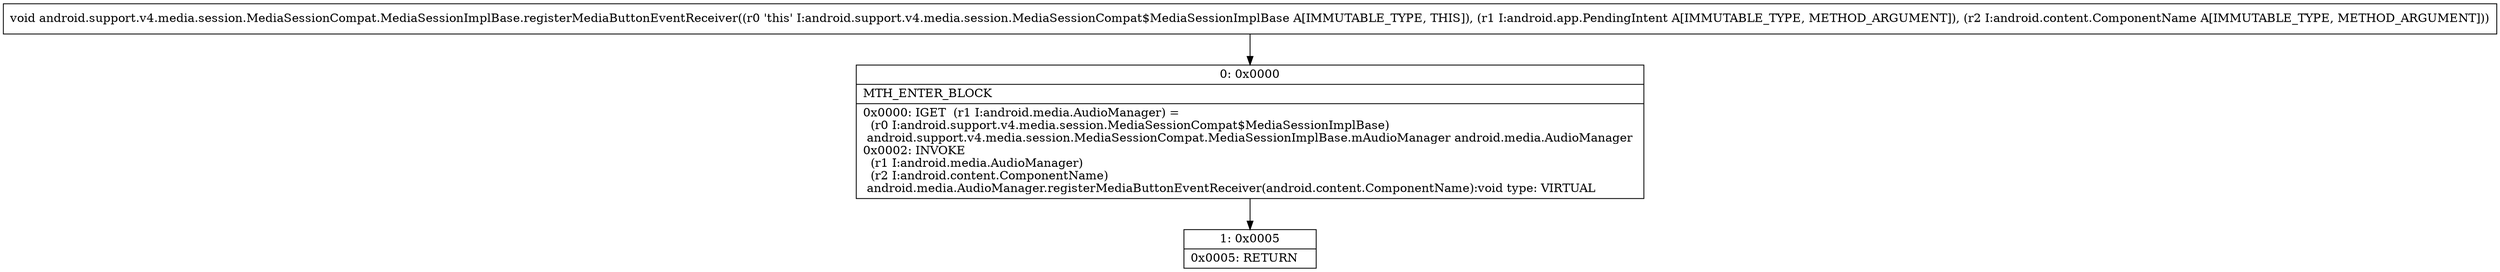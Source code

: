 digraph "CFG forandroid.support.v4.media.session.MediaSessionCompat.MediaSessionImplBase.registerMediaButtonEventReceiver(Landroid\/app\/PendingIntent;Landroid\/content\/ComponentName;)V" {
Node_0 [shape=record,label="{0\:\ 0x0000|MTH_ENTER_BLOCK\l|0x0000: IGET  (r1 I:android.media.AudioManager) = \l  (r0 I:android.support.v4.media.session.MediaSessionCompat$MediaSessionImplBase)\l android.support.v4.media.session.MediaSessionCompat.MediaSessionImplBase.mAudioManager android.media.AudioManager \l0x0002: INVOKE  \l  (r1 I:android.media.AudioManager)\l  (r2 I:android.content.ComponentName)\l android.media.AudioManager.registerMediaButtonEventReceiver(android.content.ComponentName):void type: VIRTUAL \l}"];
Node_1 [shape=record,label="{1\:\ 0x0005|0x0005: RETURN   \l}"];
MethodNode[shape=record,label="{void android.support.v4.media.session.MediaSessionCompat.MediaSessionImplBase.registerMediaButtonEventReceiver((r0 'this' I:android.support.v4.media.session.MediaSessionCompat$MediaSessionImplBase A[IMMUTABLE_TYPE, THIS]), (r1 I:android.app.PendingIntent A[IMMUTABLE_TYPE, METHOD_ARGUMENT]), (r2 I:android.content.ComponentName A[IMMUTABLE_TYPE, METHOD_ARGUMENT])) }"];
MethodNode -> Node_0;
Node_0 -> Node_1;
}

